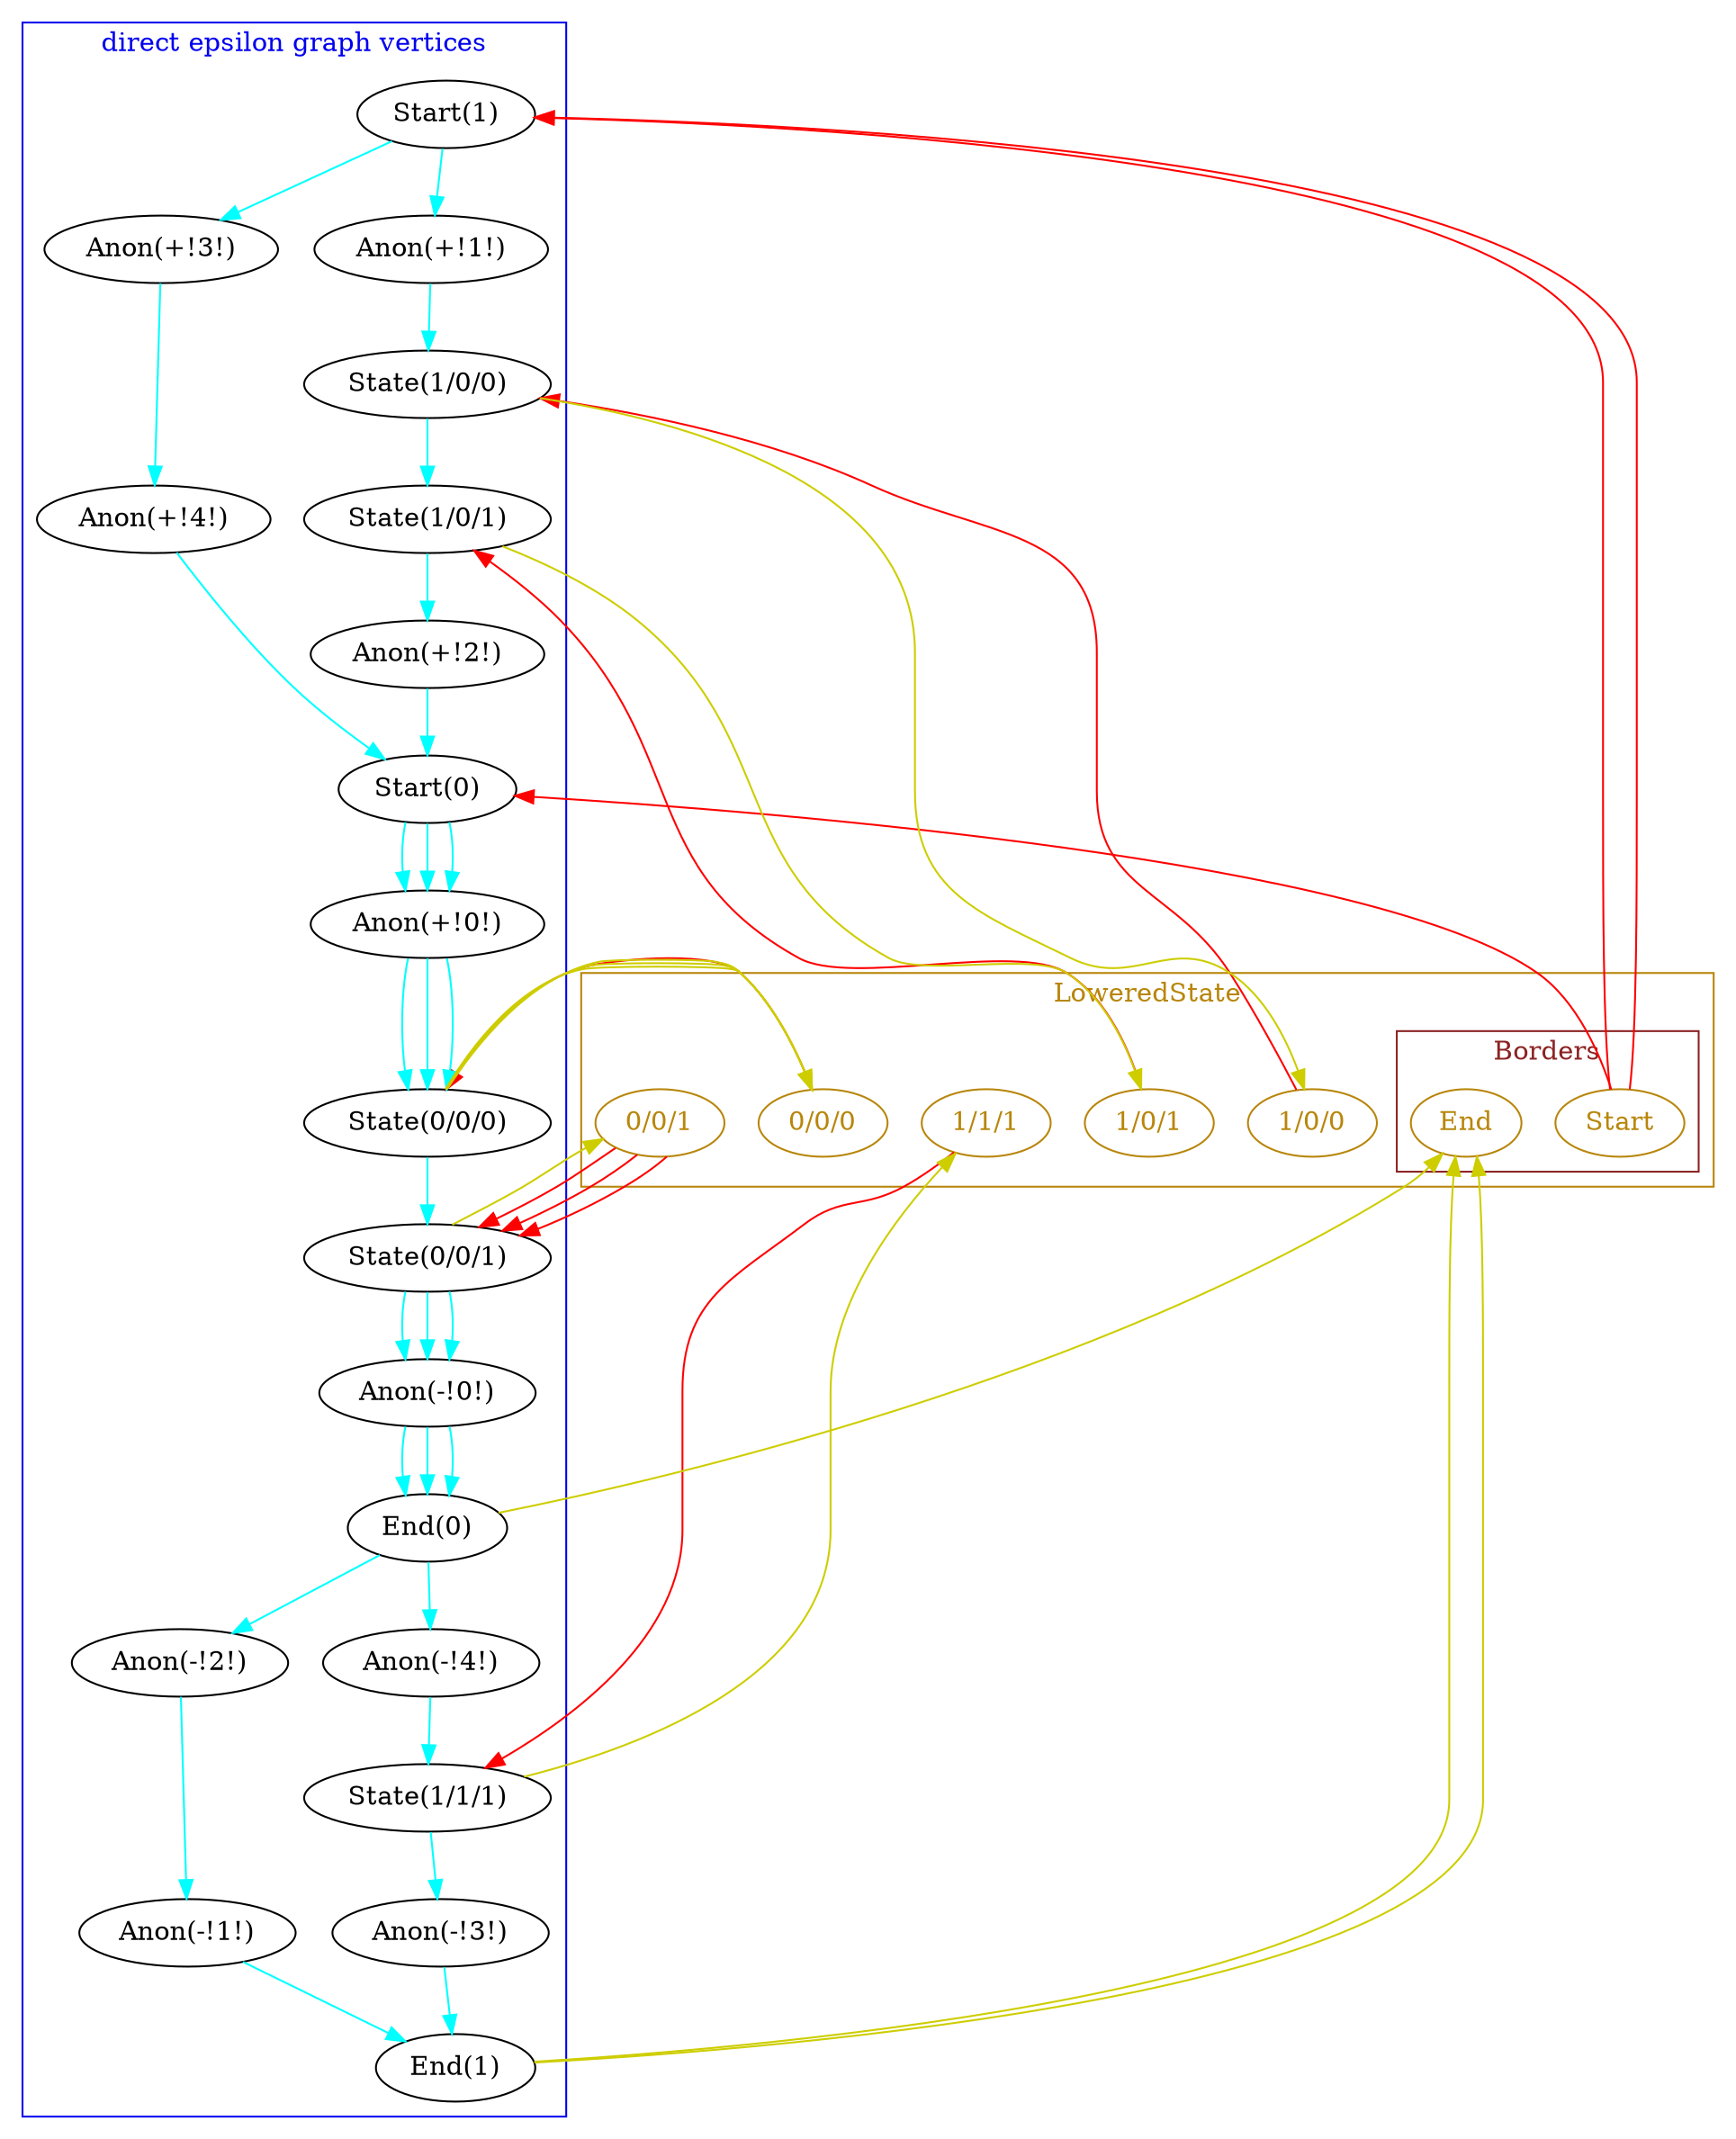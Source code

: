 digraph test_graph {
  compound = true;

  subgraph state_vertices {
    label = "LoweredState";
    cluster = true;
    rank = same;

    color = "darkgoldenrod";
    fontcolor = "darkgoldenrod";
    node [color="darkgoldenrod", fontcolor="darkgoldenrod", ];

    subgraph border_states {
      label = "Borders";
      cluster = true;
      rank = same;

      color = "brown4";
      fontcolor = "brown4";

      lowered_state_0[label="Start", ];
      lowered_state_6[label="End", ];
    }
    lowered_state_1[label="0/0/0", ];
    lowered_state_2[label="1/0/0", ];
    lowered_state_3[label="0/0/1", ];
    lowered_state_4[label="1/0/1", ];
    lowered_state_5[label="1/1/1", ];
  }

  subgraph cyclic_vertices {
    label = "cyclic epsilon graph vertices";
    cluster = true;
    rank = same;

    color = "blue4";
    fontcolor = "blue4";

  }

  subgraph direct_vertices {
    label = "direct epsilon graph vertices";
    cluster = true;
    rank = same;

    color = "blue2";
    fontcolor = "blue2";

    epsilon_graph_vertex_phase_2_0[label="Start(0)", ];
    epsilon_graph_vertex_phase_2_1[label="Anon(+!0!)", ];
    epsilon_graph_vertex_phase_2_2[label="State(0/0/0)", ];
    epsilon_graph_vertex_phase_2_3[label="Start(1)", ];
    epsilon_graph_vertex_phase_2_4[label="Anon(+!1!)", ];
    epsilon_graph_vertex_phase_2_5[label="State(1/0/0)", ];
    epsilon_graph_vertex_phase_2_6[label="State(0/0/1)", ];
    epsilon_graph_vertex_phase_2_7[label="State(1/0/1)", ];
    epsilon_graph_vertex_phase_2_8[label="State(1/1/1)", ];
    epsilon_graph_vertex_phase_2_9[label="Anon(-!3!)", ];
    epsilon_graph_vertex_phase_2_10[label="End(1)", ];
    epsilon_graph_vertex_phase_2_11[label="Anon(-!0!)", ];
    epsilon_graph_vertex_phase_2_12[label="End(0)", ];
    epsilon_graph_vertex_phase_2_13[label="Anon(+!3!)", ];
    epsilon_graph_vertex_phase_2_14[label="Anon(+!4!)", ];
    epsilon_graph_vertex_phase_2_15[label="Anon(-!4!)", ];
    epsilon_graph_vertex_phase_2_16[label="Anon(+!2!)", ];
    epsilon_graph_vertex_phase_2_17[label="Anon(-!2!)", ];
    epsilon_graph_vertex_phase_2_18[label="Anon(-!1!)", ];
  }

  lowered_state_0 -> epsilon_graph_vertex_phase_2_0[color="red", ];

  epsilon_graph_vertex_phase_2_0 -> epsilon_graph_vertex_phase_2_1[color="aqua", ];

  epsilon_graph_vertex_phase_2_1 -> epsilon_graph_vertex_phase_2_2[color="aqua", ];

  epsilon_graph_vertex_phase_2_2 -> lowered_state_1[color="yellow3", ];

  lowered_state_0 -> epsilon_graph_vertex_phase_2_3[color="red", ];

  epsilon_graph_vertex_phase_2_3 -> epsilon_graph_vertex_phase_2_4[color="aqua", ];

  epsilon_graph_vertex_phase_2_4 -> epsilon_graph_vertex_phase_2_5[color="aqua", ];

  epsilon_graph_vertex_phase_2_5 -> lowered_state_2[color="yellow3", ];

  lowered_state_1 -> epsilon_graph_vertex_phase_2_2[color="red", ];

  epsilon_graph_vertex_phase_2_2 -> epsilon_graph_vertex_phase_2_6[color="aqua", ];

  epsilon_graph_vertex_phase_2_6 -> lowered_state_3[color="yellow3", ];

  lowered_state_2 -> epsilon_graph_vertex_phase_2_5[color="red", ];

  epsilon_graph_vertex_phase_2_5 -> epsilon_graph_vertex_phase_2_7[color="aqua", ];

  epsilon_graph_vertex_phase_2_7 -> lowered_state_4[color="yellow3", ];

  lowered_state_5 -> epsilon_graph_vertex_phase_2_8[color="red", ];

  epsilon_graph_vertex_phase_2_8 -> epsilon_graph_vertex_phase_2_9[color="aqua", ];

  epsilon_graph_vertex_phase_2_9 -> epsilon_graph_vertex_phase_2_10[color="aqua", ];

  epsilon_graph_vertex_phase_2_10 -> lowered_state_6[color="yellow3", ];

  lowered_state_3 -> epsilon_graph_vertex_phase_2_6[color="red", ];

  epsilon_graph_vertex_phase_2_6 -> epsilon_graph_vertex_phase_2_11[color="aqua", ];

  epsilon_graph_vertex_phase_2_11 -> epsilon_graph_vertex_phase_2_12[color="aqua", ];

  epsilon_graph_vertex_phase_2_12 -> lowered_state_6[color="yellow3", ];

  lowered_state_0 -> epsilon_graph_vertex_phase_2_3[color="red", ];

  epsilon_graph_vertex_phase_2_3 -> epsilon_graph_vertex_phase_2_13[color="aqua", ];

  epsilon_graph_vertex_phase_2_13 -> epsilon_graph_vertex_phase_2_14[color="aqua", ];

  epsilon_graph_vertex_phase_2_14 -> epsilon_graph_vertex_phase_2_0[color="aqua", ];

  epsilon_graph_vertex_phase_2_0 -> epsilon_graph_vertex_phase_2_1[color="aqua", ];

  epsilon_graph_vertex_phase_2_1 -> epsilon_graph_vertex_phase_2_2[color="aqua", ];

  epsilon_graph_vertex_phase_2_2 -> lowered_state_1[color="yellow3", ];

  lowered_state_3 -> epsilon_graph_vertex_phase_2_6[color="red", ];

  epsilon_graph_vertex_phase_2_6 -> epsilon_graph_vertex_phase_2_11[color="aqua", ];

  epsilon_graph_vertex_phase_2_11 -> epsilon_graph_vertex_phase_2_12[color="aqua", ];

  epsilon_graph_vertex_phase_2_12 -> epsilon_graph_vertex_phase_2_15[color="aqua", ];

  epsilon_graph_vertex_phase_2_15 -> epsilon_graph_vertex_phase_2_8[color="aqua", ];

  epsilon_graph_vertex_phase_2_8 -> lowered_state_5[color="yellow3", ];

  lowered_state_4 -> epsilon_graph_vertex_phase_2_7[color="red", ];

  epsilon_graph_vertex_phase_2_7 -> epsilon_graph_vertex_phase_2_16[color="aqua", ];

  epsilon_graph_vertex_phase_2_16 -> epsilon_graph_vertex_phase_2_0[color="aqua", ];

  epsilon_graph_vertex_phase_2_0 -> epsilon_graph_vertex_phase_2_1[color="aqua", ];

  epsilon_graph_vertex_phase_2_1 -> epsilon_graph_vertex_phase_2_2[color="aqua", ];

  epsilon_graph_vertex_phase_2_2 -> lowered_state_1[color="yellow3", ];

  lowered_state_3 -> epsilon_graph_vertex_phase_2_6[color="red", ];

  epsilon_graph_vertex_phase_2_6 -> epsilon_graph_vertex_phase_2_11[color="aqua", ];

  epsilon_graph_vertex_phase_2_11 -> epsilon_graph_vertex_phase_2_12[color="aqua", ];

  epsilon_graph_vertex_phase_2_12 -> epsilon_graph_vertex_phase_2_17[color="aqua", ];

  epsilon_graph_vertex_phase_2_17 -> epsilon_graph_vertex_phase_2_18[color="aqua", ];

  epsilon_graph_vertex_phase_2_18 -> epsilon_graph_vertex_phase_2_10[color="aqua", ];

  epsilon_graph_vertex_phase_2_10 -> lowered_state_6[color="yellow3", ];
}

